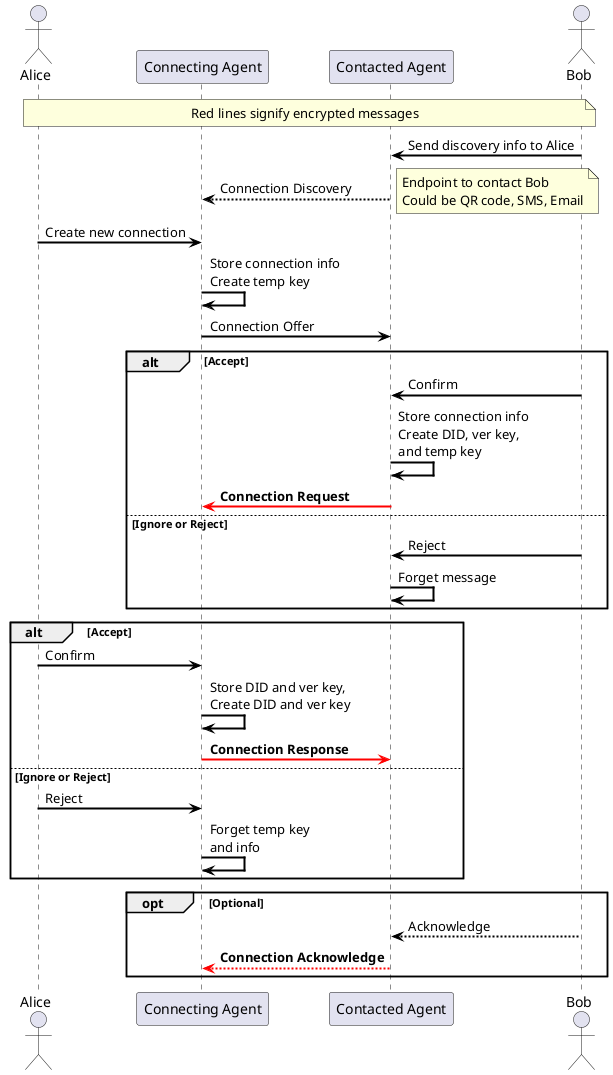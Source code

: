 @startuml
actor Alice
participant "Connecting Agent" as conn
participant "Contacted Agent" as cont
actor Bob

skinparam sequenceArrowThickness 2
skinparam sequenceArrowColor Black

note over Alice, Bob
Red lines signify encrypted messages
end note

Bob -> cont: Send discovery info to Alice
conn <-- cont: Connection Discovery
note right
Endpoint to contact Bob
Could be QR code, SMS, Email
end note
Alice -> conn: Create new connection
conn -> conn: Store connection info\nCreate temp key
conn -> cont: Connection Offer
alt Accept
Bob -> cont: Confirm
cont -> cont: Store connection info\nCreate DID, ver key,\nand temp key
conn <[#red]- cont: **Connection Request**
else Ignore or Reject
Bob -> cont: Reject
cont -> cont: Forget message
end
alt Accept
Alice -> conn: Confirm
conn -> conn: Store DID and ver key,\nCreate DID and ver key
conn -[#red]> cont: **Connection Response**
else Ignore or Reject
Alice -> conn: Reject
conn -> conn: Forget temp key\nand info
end
opt Optional
Bob --> cont: Acknowledge
conn <[#red]-- cont: **Connection Acknowledge**
end
@enduml
